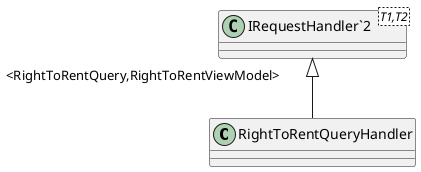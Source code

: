 @startuml
class RightToRentQueryHandler {
}
class "IRequestHandler`2"<T1,T2> {
}
"IRequestHandler`2" "<RightToRentQuery,RightToRentViewModel>" <|-- RightToRentQueryHandler
@enduml
